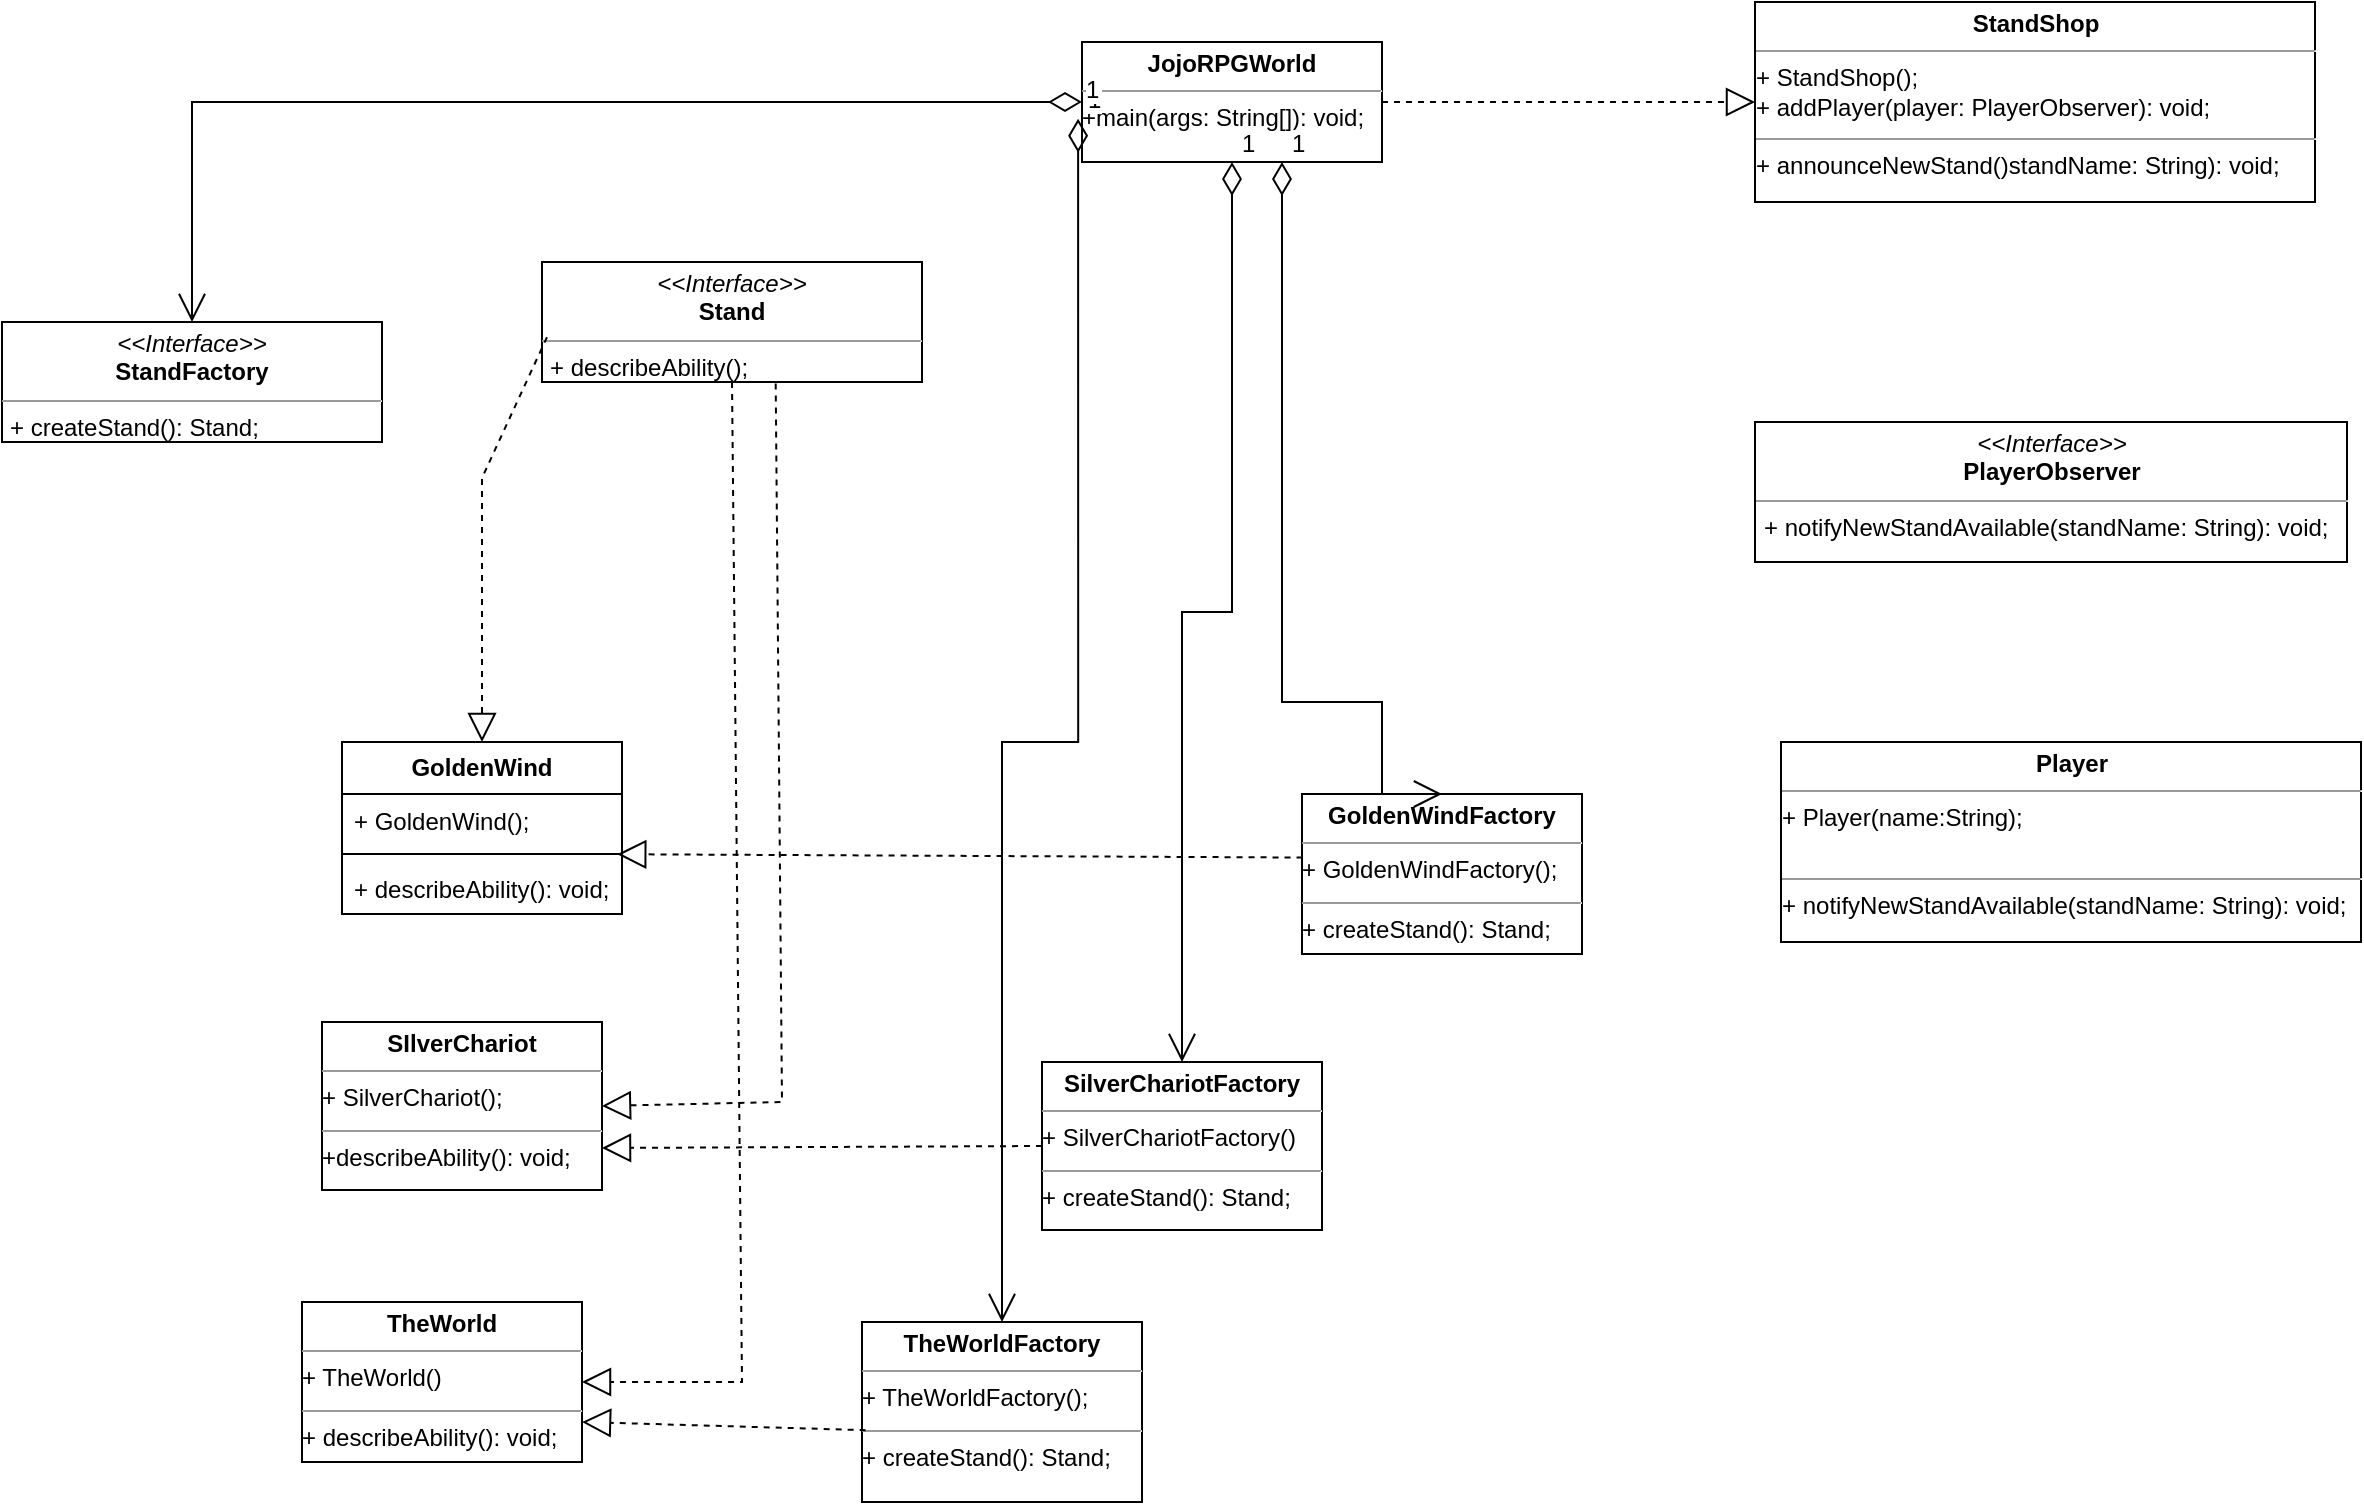 <mxfile version="22.1.3" type="github">
  <diagram id="C5RBs43oDa-KdzZeNtuy" name="Page-1">
    <mxGraphModel dx="2062" dy="1824" grid="1" gridSize="10" guides="1" tooltips="1" connect="1" arrows="1" fold="1" page="1" pageScale="1" pageWidth="827" pageHeight="1169" math="0" shadow="0">
      <root>
        <mxCell id="WIyWlLk6GJQsqaUBKTNV-0" />
        <mxCell id="WIyWlLk6GJQsqaUBKTNV-1" parent="WIyWlLk6GJQsqaUBKTNV-0" />
        <mxCell id="L5MsbCS6EArVhDVRvrha-20" value="&lt;p style=&quot;margin:0px;margin-top:4px;text-align:center;&quot;&gt;&lt;i&gt;&amp;lt;&amp;lt;Interface&amp;gt;&amp;gt;&lt;/i&gt;&lt;br&gt;&lt;b&gt;Stand&lt;/b&gt;&lt;/p&gt;&lt;hr size=&quot;1&quot;&gt;&lt;p style=&quot;margin:0px;margin-left:4px;&quot;&gt;&lt;span style=&quot;background-color: initial;&quot;&gt;+ describeAbility();&lt;/span&gt;&lt;/p&gt;&lt;p style=&quot;margin:0px;margin-left:4px;&quot;&gt;&lt;br&gt;&lt;/p&gt;" style="verticalAlign=top;align=left;overflow=fill;fontSize=12;fontFamily=Helvetica;html=1;whiteSpace=wrap;" vertex="1" parent="WIyWlLk6GJQsqaUBKTNV-1">
          <mxGeometry x="-190" y="-130" width="190" height="60" as="geometry" />
        </mxCell>
        <mxCell id="L5MsbCS6EArVhDVRvrha-22" value="&lt;p style=&quot;margin:0px;margin-top:4px;text-align:center;&quot;&gt;&lt;i&gt;&amp;lt;&amp;lt;Interface&amp;gt;&amp;gt;&lt;/i&gt;&lt;br&gt;&lt;b&gt;PlayerObserver&lt;/b&gt;&lt;/p&gt;&lt;hr size=&quot;1&quot;&gt;&lt;p style=&quot;margin:0px;margin-left:4px;&quot;&gt;&lt;span style=&quot;background-color: initial;&quot;&gt;+ notifyNewStandAvailable(standName: String): void;&lt;/span&gt;&lt;br&gt;&lt;/p&gt;&lt;p style=&quot;margin:0px;margin-left:4px;&quot;&gt;&lt;br&gt;&lt;/p&gt;" style="verticalAlign=top;align=left;overflow=fill;fontSize=12;fontFamily=Helvetica;html=1;whiteSpace=wrap;" vertex="1" parent="WIyWlLk6GJQsqaUBKTNV-1">
          <mxGeometry x="416.5" y="-50" width="296" height="70" as="geometry" />
        </mxCell>
        <mxCell id="L5MsbCS6EArVhDVRvrha-23" value="&lt;p style=&quot;margin:0px;margin-top:4px;text-align:center;&quot;&gt;&lt;i&gt;&amp;lt;&amp;lt;Interface&amp;gt;&amp;gt;&lt;/i&gt;&lt;br&gt;&lt;b&gt;StandFactory&lt;/b&gt;&lt;/p&gt;&lt;hr size=&quot;1&quot;&gt;&lt;p style=&quot;margin:0px;margin-left:4px;&quot;&gt;&lt;span style=&quot;background-color: initial;&quot;&gt;+ createStand(): Stand;&lt;/span&gt;&lt;br&gt;&lt;/p&gt;" style="verticalAlign=top;align=left;overflow=fill;fontSize=12;fontFamily=Helvetica;html=1;whiteSpace=wrap;" vertex="1" parent="WIyWlLk6GJQsqaUBKTNV-1">
          <mxGeometry x="-460" y="-100" width="190" height="60" as="geometry" />
        </mxCell>
        <mxCell id="L5MsbCS6EArVhDVRvrha-24" style="edgeStyle=orthogonalEdgeStyle;rounded=0;orthogonalLoop=1;jettySize=auto;html=1;exitX=0.5;exitY=1;exitDx=0;exitDy=0;" edge="1" parent="WIyWlLk6GJQsqaUBKTNV-1" source="L5MsbCS6EArVhDVRvrha-23" target="L5MsbCS6EArVhDVRvrha-23">
          <mxGeometry relative="1" as="geometry" />
        </mxCell>
        <mxCell id="L5MsbCS6EArVhDVRvrha-27" value="&lt;b&gt;GoldenWind&lt;/b&gt;" style="swimlane;fontStyle=0;childLayout=stackLayout;horizontal=1;startSize=26;fillColor=none;horizontalStack=0;resizeParent=1;resizeParentMax=0;resizeLast=0;collapsible=1;marginBottom=0;whiteSpace=wrap;html=1;" vertex="1" parent="WIyWlLk6GJQsqaUBKTNV-1">
          <mxGeometry x="-290" y="110" width="140" height="86" as="geometry" />
        </mxCell>
        <mxCell id="L5MsbCS6EArVhDVRvrha-28" value="+ GoldenWind();" style="text;strokeColor=none;fillColor=none;align=left;verticalAlign=top;spacingLeft=4;spacingRight=4;overflow=hidden;rotatable=0;points=[[0,0.5],[1,0.5]];portConstraint=eastwest;whiteSpace=wrap;html=1;" vertex="1" parent="L5MsbCS6EArVhDVRvrha-27">
          <mxGeometry y="26" width="140" height="26" as="geometry" />
        </mxCell>
        <mxCell id="L5MsbCS6EArVhDVRvrha-35" value="" style="line;strokeWidth=1;fillColor=none;align=left;verticalAlign=middle;spacingTop=-1;spacingLeft=3;spacingRight=3;rotatable=0;labelPosition=right;points=[];portConstraint=eastwest;strokeColor=inherit;fontFamily=Helvetica;fontSize=12;fontColor=default;html=1;" vertex="1" parent="L5MsbCS6EArVhDVRvrha-27">
          <mxGeometry y="52" width="140" height="8" as="geometry" />
        </mxCell>
        <mxCell id="L5MsbCS6EArVhDVRvrha-29" value="+ describeAbility(): void;" style="text;strokeColor=none;fillColor=none;align=left;verticalAlign=top;spacingLeft=4;spacingRight=4;overflow=hidden;rotatable=0;points=[[0,0.5],[1,0.5]];portConstraint=eastwest;whiteSpace=wrap;html=1;" vertex="1" parent="L5MsbCS6EArVhDVRvrha-27">
          <mxGeometry y="60" width="140" height="26" as="geometry" />
        </mxCell>
        <mxCell id="L5MsbCS6EArVhDVRvrha-34" value="&lt;p style=&quot;margin:0px;margin-top:4px;text-align:center;&quot;&gt;&lt;b&gt;GoldenWindFactory&lt;/b&gt;&lt;/p&gt;&lt;hr size=&quot;1&quot;&gt;+ GoldenWindFactory();&lt;div style=&quot;height:2px;&quot;&gt;&lt;/div&gt;&lt;hr size=&quot;1&quot;&gt;&lt;div style=&quot;height:2px;&quot;&gt;+ createStand(): Stand;&lt;/div&gt;" style="verticalAlign=top;align=left;overflow=fill;fontSize=12;fontFamily=Helvetica;html=1;whiteSpace=wrap;spacingLeft=4;spacingRight=4;fontColor=default;fillColor=none;gradientColor=none;" vertex="1" parent="WIyWlLk6GJQsqaUBKTNV-1">
          <mxGeometry x="190" y="136" width="140" height="80" as="geometry" />
        </mxCell>
        <mxCell id="L5MsbCS6EArVhDVRvrha-36" value="&lt;p style=&quot;margin:0px;margin-top:4px;text-align:center;&quot;&gt;&lt;b&gt;SIlverChariot&lt;/b&gt;&lt;/p&gt;&lt;hr size=&quot;1&quot;&gt;+ SilverChariot();&lt;div style=&quot;height:2px;&quot;&gt;&lt;br&gt;&lt;/div&gt;&lt;hr size=&quot;1&quot;&gt;&lt;div style=&quot;height:2px;&quot;&gt;+describeAbility(): void;&lt;/div&gt;" style="verticalAlign=top;align=left;overflow=fill;fontSize=12;fontFamily=Helvetica;html=1;whiteSpace=wrap;spacingLeft=4;spacingRight=4;fontColor=default;fillColor=none;gradientColor=none;" vertex="1" parent="WIyWlLk6GJQsqaUBKTNV-1">
          <mxGeometry x="-300" y="250" width="140" height="84" as="geometry" />
        </mxCell>
        <mxCell id="L5MsbCS6EArVhDVRvrha-37" value="&lt;p style=&quot;margin:0px;margin-top:4px;text-align:center;&quot;&gt;&lt;b&gt;SilverChariotFactory&lt;/b&gt;&lt;/p&gt;&lt;hr size=&quot;1&quot;&gt;+ SilverChariotFactory()&lt;div style=&quot;height:2px;&quot;&gt;&lt;br&gt;&lt;/div&gt;&lt;hr size=&quot;1&quot;&gt;&lt;div style=&quot;height:2px;&quot;&gt;+ createStand(): Stand;&lt;/div&gt;" style="verticalAlign=top;align=left;overflow=fill;fontSize=12;fontFamily=Helvetica;html=1;whiteSpace=wrap;spacingLeft=4;spacingRight=4;fontColor=default;fillColor=none;gradientColor=none;" vertex="1" parent="WIyWlLk6GJQsqaUBKTNV-1">
          <mxGeometry x="60" y="270" width="140" height="84" as="geometry" />
        </mxCell>
        <mxCell id="L5MsbCS6EArVhDVRvrha-38" value="&lt;p style=&quot;margin:0px;margin-top:4px;text-align:center;&quot;&gt;&lt;b&gt;TheWorld&lt;/b&gt;&lt;/p&gt;&lt;hr size=&quot;1&quot;&gt;+ TheWorld()&lt;div style=&quot;height:2px;&quot;&gt;&lt;br&gt;&lt;/div&gt;&lt;hr size=&quot;1&quot;&gt;&lt;div style=&quot;height:2px;&quot;&gt;+ describeAbility(): void;&lt;/div&gt;" style="verticalAlign=top;align=left;overflow=fill;fontSize=12;fontFamily=Helvetica;html=1;whiteSpace=wrap;spacingLeft=4;spacingRight=4;fontColor=default;fillColor=none;gradientColor=none;" vertex="1" parent="WIyWlLk6GJQsqaUBKTNV-1">
          <mxGeometry x="-310" y="390" width="140" height="80" as="geometry" />
        </mxCell>
        <mxCell id="L5MsbCS6EArVhDVRvrha-42" value="&lt;p style=&quot;margin:0px;margin-top:4px;text-align:center;&quot;&gt;&lt;b&gt;TheWorldFactory&lt;/b&gt;&lt;/p&gt;&lt;hr size=&quot;1&quot;&gt;+ TheWorldFactory();&lt;div style=&quot;height:2px;&quot;&gt;&lt;/div&gt;&lt;hr size=&quot;1&quot;&gt;&lt;div style=&quot;height:2px;&quot;&gt;+ createStand(): Stand;&lt;/div&gt;" style="verticalAlign=top;align=left;overflow=fill;fontSize=12;fontFamily=Helvetica;html=1;whiteSpace=wrap;spacingLeft=4;spacingRight=4;fontColor=default;fillColor=none;gradientColor=none;" vertex="1" parent="WIyWlLk6GJQsqaUBKTNV-1">
          <mxGeometry x="-30" y="400" width="140" height="90" as="geometry" />
        </mxCell>
        <mxCell id="L5MsbCS6EArVhDVRvrha-43" value="&lt;p style=&quot;margin:0px;margin-top:4px;text-align:center;&quot;&gt;&lt;b&gt;Player&lt;/b&gt;&lt;/p&gt;&lt;hr size=&quot;1&quot;&gt;+ Player(name:String);&lt;div style=&quot;height:2px;&quot;&gt;&lt;br&gt;&lt;/div&gt;&lt;br&gt;&lt;hr size=&quot;1&quot;&gt;&lt;div style=&quot;height:2px;&quot;&gt;+ notifyNewStandAvailable(standName: String): void;&lt;/div&gt;" style="verticalAlign=top;align=left;overflow=fill;fontSize=12;fontFamily=Helvetica;html=1;whiteSpace=wrap;spacingLeft=4;spacingRight=4;fontColor=default;fillColor=none;gradientColor=none;" vertex="1" parent="WIyWlLk6GJQsqaUBKTNV-1">
          <mxGeometry x="429.5" y="110" width="290" height="100" as="geometry" />
        </mxCell>
        <mxCell id="L5MsbCS6EArVhDVRvrha-46" value="&lt;p style=&quot;margin:0px;margin-top:4px;text-align:center;&quot;&gt;&lt;b&gt;StandShop&lt;/b&gt;&lt;/p&gt;&lt;hr size=&quot;1&quot;&gt;+ StandShop();&lt;br&gt;+ addPlayer(player: PlayerObserver): void;&lt;br&gt;&lt;div style=&quot;height:2px;&quot;&gt;&lt;br&gt;&lt;/div&gt;&lt;hr size=&quot;1&quot;&gt;&lt;div style=&quot;height:2px;&quot;&gt;+ announceNewStand()standName: String): void;&lt;/div&gt;" style="verticalAlign=top;align=left;overflow=fill;fontSize=12;fontFamily=Helvetica;html=1;whiteSpace=wrap;spacingLeft=4;spacingRight=4;fontColor=default;fillColor=none;gradientColor=none;" vertex="1" parent="WIyWlLk6GJQsqaUBKTNV-1">
          <mxGeometry x="416.5" y="-260" width="280" height="100" as="geometry" />
        </mxCell>
        <mxCell id="L5MsbCS6EArVhDVRvrha-47" value="&lt;p style=&quot;margin:0px;margin-top:4px;text-align:center;&quot;&gt;&lt;b&gt;JojoRPGWorld&lt;/b&gt;&lt;/p&gt;&lt;hr size=&quot;1&quot;&gt;&lt;div style=&quot;height:2px;&quot;&gt;+main(args: String[]): void;&lt;/div&gt;" style="verticalAlign=top;align=left;overflow=fill;fontSize=12;fontFamily=Helvetica;html=1;whiteSpace=wrap;spacingLeft=4;spacingRight=4;fontColor=default;fillColor=none;gradientColor=none;" vertex="1" parent="WIyWlLk6GJQsqaUBKTNV-1">
          <mxGeometry x="80" y="-240" width="150" height="60" as="geometry" />
        </mxCell>
        <mxCell id="L5MsbCS6EArVhDVRvrha-60" value="" style="endArrow=block;dashed=1;endFill=0;endSize=12;html=1;rounded=0;fontFamily=Helvetica;fontSize=12;fontColor=default;entryX=0.5;entryY=0;entryDx=0;entryDy=0;exitX=0.013;exitY=0.627;exitDx=0;exitDy=0;exitPerimeter=0;" edge="1" parent="WIyWlLk6GJQsqaUBKTNV-1" source="L5MsbCS6EArVhDVRvrha-20" target="L5MsbCS6EArVhDVRvrha-27">
          <mxGeometry width="160" relative="1" as="geometry">
            <mxPoint x="-240" y="-40" as="sourcePoint" />
            <mxPoint x="160" y="100" as="targetPoint" />
            <Array as="points">
              <mxPoint x="-220" y="-22" />
            </Array>
          </mxGeometry>
        </mxCell>
        <mxCell id="L5MsbCS6EArVhDVRvrha-61" value="" style="endArrow=block;dashed=1;endFill=0;endSize=12;html=1;rounded=0;fontFamily=Helvetica;fontSize=12;fontColor=default;exitX=0.615;exitY=1.013;exitDx=0;exitDy=0;exitPerimeter=0;entryX=1;entryY=0.5;entryDx=0;entryDy=0;" edge="1" parent="WIyWlLk6GJQsqaUBKTNV-1" source="L5MsbCS6EArVhDVRvrha-20" target="L5MsbCS6EArVhDVRvrha-36">
          <mxGeometry width="160" relative="1" as="geometry">
            <mxPoint x="-55" y="50" as="sourcePoint" />
            <mxPoint x="-110" y="250" as="targetPoint" />
            <Array as="points">
              <mxPoint x="-70" y="290" />
            </Array>
          </mxGeometry>
        </mxCell>
        <mxCell id="L5MsbCS6EArVhDVRvrha-62" value="" style="endArrow=block;dashed=1;endFill=0;endSize=12;html=1;rounded=0;fontFamily=Helvetica;fontSize=12;fontColor=default;exitX=0.5;exitY=1;exitDx=0;exitDy=0;" edge="1" parent="WIyWlLk6GJQsqaUBKTNV-1" source="L5MsbCS6EArVhDVRvrha-20" target="L5MsbCS6EArVhDVRvrha-38">
          <mxGeometry width="160" relative="1" as="geometry">
            <mxPoint x="240" y="270" as="sourcePoint" />
            <mxPoint x="400" y="270" as="targetPoint" />
            <Array as="points">
              <mxPoint x="-90" y="430" />
            </Array>
          </mxGeometry>
        </mxCell>
        <mxCell id="L5MsbCS6EArVhDVRvrha-64" value="" style="endArrow=block;dashed=1;endFill=0;endSize=12;html=1;rounded=0;fontFamily=Helvetica;fontSize=12;fontColor=default;exitX=1;exitY=0.5;exitDx=0;exitDy=0;" edge="1" parent="WIyWlLk6GJQsqaUBKTNV-1" source="L5MsbCS6EArVhDVRvrha-47" target="L5MsbCS6EArVhDVRvrha-46">
          <mxGeometry width="160" relative="1" as="geometry">
            <mxPoint x="220" y="630" as="sourcePoint" />
            <mxPoint x="380" y="630" as="targetPoint" />
            <Array as="points" />
          </mxGeometry>
        </mxCell>
        <mxCell id="L5MsbCS6EArVhDVRvrha-65" value="1" style="endArrow=open;html=1;endSize=12;startArrow=diamondThin;startSize=14;startFill=0;edgeStyle=orthogonalEdgeStyle;align=left;verticalAlign=bottom;rounded=0;fontFamily=Helvetica;fontSize=12;fontColor=default;exitX=-0.013;exitY=0.64;exitDx=0;exitDy=0;exitPerimeter=0;" edge="1" parent="WIyWlLk6GJQsqaUBKTNV-1" source="L5MsbCS6EArVhDVRvrha-47" target="L5MsbCS6EArVhDVRvrha-42">
          <mxGeometry x="-1" y="3" relative="1" as="geometry">
            <mxPoint x="334" y="530" as="sourcePoint" />
            <mxPoint x="494" y="530" as="targetPoint" />
          </mxGeometry>
        </mxCell>
        <mxCell id="L5MsbCS6EArVhDVRvrha-66" value="1" style="endArrow=open;html=1;endSize=12;startArrow=diamondThin;startSize=14;startFill=0;edgeStyle=orthogonalEdgeStyle;align=left;verticalAlign=bottom;rounded=0;fontFamily=Helvetica;fontSize=12;fontColor=default;" edge="1" parent="WIyWlLk6GJQsqaUBKTNV-1" source="L5MsbCS6EArVhDVRvrha-47" target="L5MsbCS6EArVhDVRvrha-37">
          <mxGeometry x="-1" y="3" relative="1" as="geometry">
            <mxPoint x="290" y="550" as="sourcePoint" />
            <mxPoint x="450" y="550" as="targetPoint" />
          </mxGeometry>
        </mxCell>
        <mxCell id="L5MsbCS6EArVhDVRvrha-68" value="1" style="endArrow=open;html=1;endSize=12;startArrow=diamondThin;startSize=14;startFill=0;edgeStyle=orthogonalEdgeStyle;align=left;verticalAlign=bottom;rounded=0;fontFamily=Helvetica;fontSize=12;fontColor=default;entryX=0.5;entryY=0;entryDx=0;entryDy=0;" edge="1" parent="WIyWlLk6GJQsqaUBKTNV-1" source="L5MsbCS6EArVhDVRvrha-47" target="L5MsbCS6EArVhDVRvrha-34">
          <mxGeometry x="-1" y="3" relative="1" as="geometry">
            <mxPoint x="616.5" y="681" as="sourcePoint" />
            <mxPoint x="450" y="226" as="targetPoint" />
            <Array as="points">
              <mxPoint x="180" y="90" />
              <mxPoint x="230" y="90" />
            </Array>
          </mxGeometry>
        </mxCell>
        <mxCell id="L5MsbCS6EArVhDVRvrha-70" value="" style="endArrow=block;dashed=1;endFill=0;endSize=12;html=1;rounded=0;fontFamily=Helvetica;fontSize=12;fontColor=default;exitX=0;exitY=0.5;exitDx=0;exitDy=0;entryX=1;entryY=0.75;entryDx=0;entryDy=0;" edge="1" parent="WIyWlLk6GJQsqaUBKTNV-1" source="L5MsbCS6EArVhDVRvrha-37" target="L5MsbCS6EArVhDVRvrha-36">
          <mxGeometry width="160" relative="1" as="geometry">
            <mxPoint x="70" y="180" as="sourcePoint" />
            <mxPoint x="230" y="180" as="targetPoint" />
          </mxGeometry>
        </mxCell>
        <mxCell id="L5MsbCS6EArVhDVRvrha-71" value="" style="endArrow=block;dashed=1;endFill=0;endSize=12;html=1;rounded=0;fontFamily=Helvetica;fontSize=12;fontColor=default;exitX=0.013;exitY=0.601;exitDx=0;exitDy=0;exitPerimeter=0;entryX=1;entryY=0.75;entryDx=0;entryDy=0;" edge="1" parent="WIyWlLk6GJQsqaUBKTNV-1" source="L5MsbCS6EArVhDVRvrha-42" target="L5MsbCS6EArVhDVRvrha-38">
          <mxGeometry width="160" relative="1" as="geometry">
            <mxPoint x="70" y="180" as="sourcePoint" />
            <mxPoint x="230" y="180" as="targetPoint" />
          </mxGeometry>
        </mxCell>
        <mxCell id="L5MsbCS6EArVhDVRvrha-72" value="" style="endArrow=block;dashed=1;endFill=0;endSize=12;html=1;rounded=0;fontFamily=Helvetica;fontSize=12;fontColor=default;exitX=0.002;exitY=0.397;exitDx=0;exitDy=0;exitPerimeter=0;entryX=0.983;entryY=1.158;entryDx=0;entryDy=0;entryPerimeter=0;" edge="1" parent="WIyWlLk6GJQsqaUBKTNV-1" source="L5MsbCS6EArVhDVRvrha-34" target="L5MsbCS6EArVhDVRvrha-28">
          <mxGeometry width="160" relative="1" as="geometry">
            <mxPoint x="70" y="180" as="sourcePoint" />
            <mxPoint x="230" y="180" as="targetPoint" />
          </mxGeometry>
        </mxCell>
        <mxCell id="L5MsbCS6EArVhDVRvrha-73" value="1" style="endArrow=open;html=1;endSize=12;startArrow=diamondThin;startSize=14;startFill=0;edgeStyle=orthogonalEdgeStyle;align=left;verticalAlign=bottom;rounded=0;fontFamily=Helvetica;fontSize=12;fontColor=default;exitX=0;exitY=0.5;exitDx=0;exitDy=0;entryX=0.5;entryY=0;entryDx=0;entryDy=0;" edge="1" parent="WIyWlLk6GJQsqaUBKTNV-1" source="L5MsbCS6EArVhDVRvrha-47" target="L5MsbCS6EArVhDVRvrha-23">
          <mxGeometry x="-1" y="3" relative="1" as="geometry">
            <mxPoint x="-230" y="-170" as="sourcePoint" />
            <mxPoint x="-70" y="-170" as="targetPoint" />
          </mxGeometry>
        </mxCell>
      </root>
    </mxGraphModel>
  </diagram>
</mxfile>
